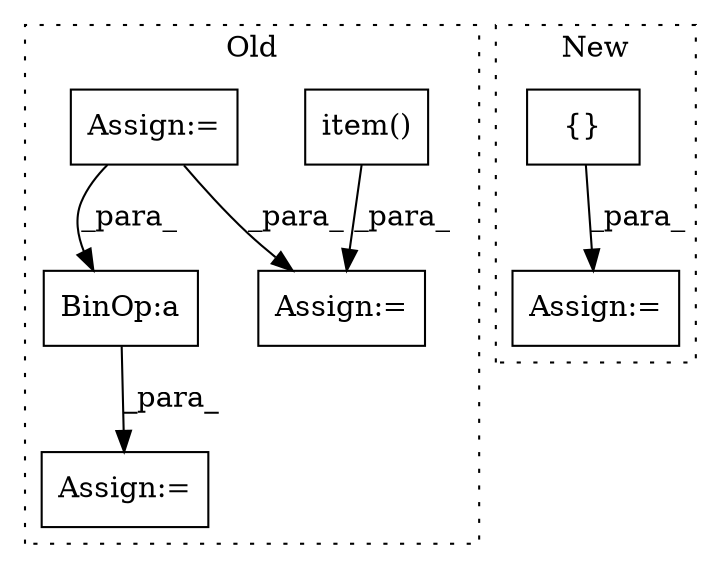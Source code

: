 digraph G {
subgraph cluster0 {
1 [label="item()" a="75" s="1732" l="11" shape="box"];
4 [label="Assign:=" a="68" s="1728" l="4" shape="box"];
5 [label="Assign:=" a="68" s="1689" l="3" shape="box"];
6 [label="Assign:=" a="68" s="1841" l="4" shape="box"];
7 [label="BinOp:a" a="82" s="1867" l="3" shape="box"];
label = "Old";
style="dotted";
}
subgraph cluster1 {
2 [label="{}" a="95" s="2293,2330" l="1,1" shape="box"];
3 [label="Assign:=" a="68" s="2277" l="3" shape="box"];
label = "New";
style="dotted";
}
1 -> 4 [label="_para_"];
2 -> 3 [label="_para_"];
5 -> 7 [label="_para_"];
5 -> 4 [label="_para_"];
7 -> 6 [label="_para_"];
}